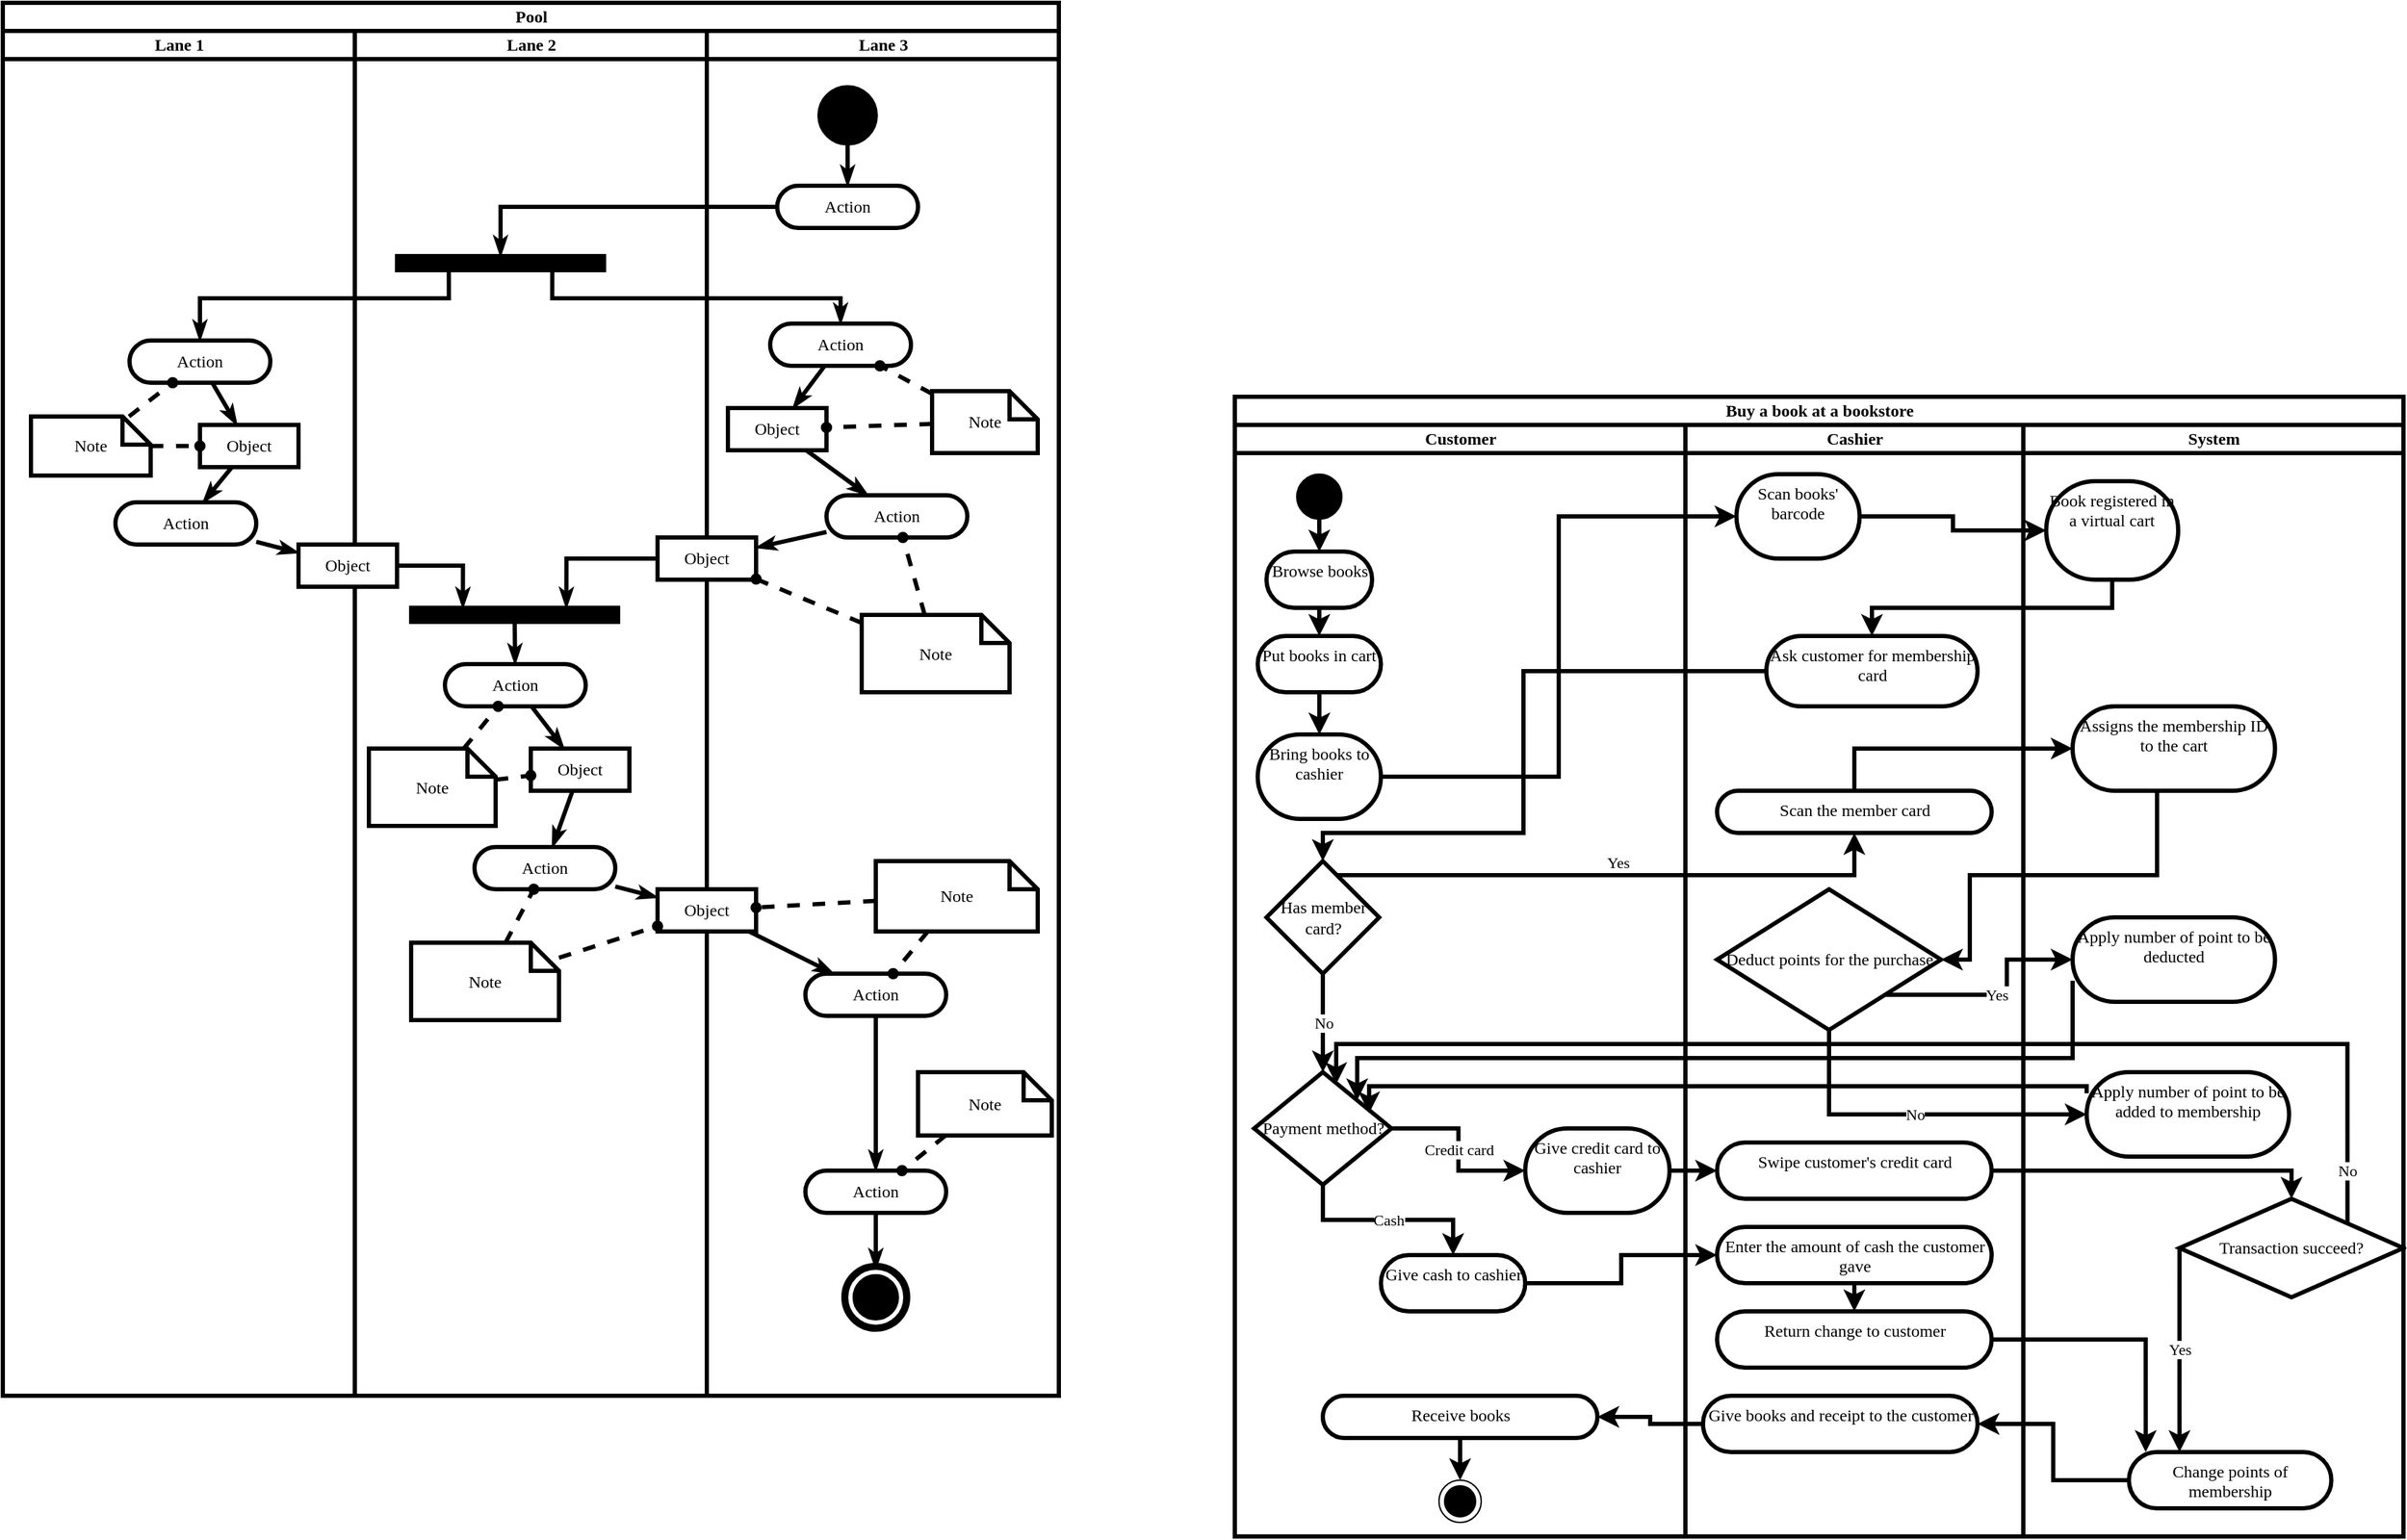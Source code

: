 <mxfile version="21.0.8" type="github">
  <diagram name="Page-1" id="0783ab3e-0a74-02c8-0abd-f7b4e66b4bec">
    <mxGraphModel dx="698" dy="559" grid="1" gridSize="10" guides="1" tooltips="1" connect="1" arrows="1" fold="1" page="1" pageScale="1" pageWidth="850" pageHeight="1100" background="none" math="0" shadow="0">
      <root>
        <mxCell id="0" />
        <mxCell id="1" parent="0" />
        <mxCell id="1c1d494c118603dd-1" value="Pool" style="swimlane;html=1;childLayout=stackLayout;startSize=20;rounded=0;shadow=0;comic=0;labelBackgroundColor=none;strokeWidth=3;fontFamily=Lexend Exa;fontSize=12;align=center;fontSource=https%3A%2F%2Ffonts.googleapis.com%2Fcss%3Ffamily%3DLexend%2BExa;" parent="1" vertex="1">
          <mxGeometry x="40" y="20" width="750" height="990" as="geometry" />
        </mxCell>
        <mxCell id="1c1d494c118603dd-2" value="Lane 1" style="swimlane;html=1;startSize=20;fontFamily=Lexend Exa;fontSource=https%3A%2F%2Ffonts.googleapis.com%2Fcss%3Ffamily%3DLexend%2BExa;strokeWidth=3;" parent="1c1d494c118603dd-1" vertex="1">
          <mxGeometry y="20" width="250" height="970" as="geometry" />
        </mxCell>
        <mxCell id="1c1d494c118603dd-34" style="edgeStyle=none;rounded=0;html=1;labelBackgroundColor=none;startArrow=none;startFill=0;startSize=5;endArrow=classicThin;endFill=1;endSize=5;jettySize=auto;orthogonalLoop=1;strokeWidth=3;fontFamily=Lexend Exa;fontSize=12;fontSource=https%3A%2F%2Ffonts.googleapis.com%2Fcss%3Ffamily%3DLexend%2BExa;" parent="1c1d494c118603dd-2" source="1c1d494c118603dd-6" target="1c1d494c118603dd-10" edge="1">
          <mxGeometry relative="1" as="geometry" />
        </mxCell>
        <mxCell id="1c1d494c118603dd-6" value="Action" style="rounded=1;whiteSpace=wrap;html=1;shadow=0;comic=0;labelBackgroundColor=none;strokeWidth=3;fontFamily=Lexend Exa;fontSize=12;align=center;arcSize=50;fontSource=https%3A%2F%2Ffonts.googleapis.com%2Fcss%3Ffamily%3DLexend%2BExa;" parent="1c1d494c118603dd-2" vertex="1">
          <mxGeometry x="90" y="220" width="100" height="30" as="geometry" />
        </mxCell>
        <mxCell id="1c1d494c118603dd-7" value="Action" style="rounded=1;whiteSpace=wrap;html=1;shadow=0;comic=0;labelBackgroundColor=none;strokeWidth=3;fontFamily=Lexend Exa;fontSize=12;align=center;arcSize=50;fontSource=https%3A%2F%2Ffonts.googleapis.com%2Fcss%3Ffamily%3DLexend%2BExa;" parent="1c1d494c118603dd-2" vertex="1">
          <mxGeometry x="80" y="335" width="100" height="30" as="geometry" />
        </mxCell>
        <mxCell id="1c1d494c118603dd-35" style="edgeStyle=none;rounded=0;html=1;labelBackgroundColor=none;startArrow=none;startFill=0;startSize=5;endArrow=classicThin;endFill=1;endSize=5;jettySize=auto;orthogonalLoop=1;strokeWidth=3;fontFamily=Lexend Exa;fontSize=12;fontSource=https%3A%2F%2Ffonts.googleapis.com%2Fcss%3Ffamily%3DLexend%2BExa;" parent="1c1d494c118603dd-2" source="1c1d494c118603dd-10" target="1c1d494c118603dd-7" edge="1">
          <mxGeometry relative="1" as="geometry" />
        </mxCell>
        <mxCell id="1c1d494c118603dd-10" value="Object" style="rounded=0;whiteSpace=wrap;html=1;shadow=0;comic=0;labelBackgroundColor=none;strokeWidth=3;fontFamily=Lexend Exa;fontSize=12;align=center;arcSize=50;fontSource=https%3A%2F%2Ffonts.googleapis.com%2Fcss%3Ffamily%3DLexend%2BExa;" parent="1c1d494c118603dd-2" vertex="1">
          <mxGeometry x="140" y="280" width="70" height="30" as="geometry" />
        </mxCell>
        <mxCell id="1c1d494c118603dd-46" style="edgeStyle=none;rounded=0;html=1;labelBackgroundColor=none;startArrow=none;startFill=0;startSize=5;endArrow=oval;endFill=0;endSize=5;jettySize=auto;orthogonalLoop=1;strokeWidth=3;fontFamily=Lexend Exa;fontSize=12;dashed=1;fontSource=https%3A%2F%2Ffonts.googleapis.com%2Fcss%3Ffamily%3DLexend%2BExa;" parent="1c1d494c118603dd-2" source="1c1d494c118603dd-21" target="1c1d494c118603dd-6" edge="1">
          <mxGeometry relative="1" as="geometry" />
        </mxCell>
        <mxCell id="1c1d494c118603dd-47" style="edgeStyle=none;rounded=0;html=1;dashed=1;labelBackgroundColor=none;startArrow=none;startFill=0;startSize=5;endArrow=oval;endFill=0;endSize=5;jettySize=auto;orthogonalLoop=1;strokeWidth=3;fontFamily=Lexend Exa;fontSize=12;fontSource=https%3A%2F%2Ffonts.googleapis.com%2Fcss%3Ffamily%3DLexend%2BExa;" parent="1c1d494c118603dd-2" source="1c1d494c118603dd-21" target="1c1d494c118603dd-10" edge="1">
          <mxGeometry relative="1" as="geometry" />
        </mxCell>
        <mxCell id="1c1d494c118603dd-21" value="Note" style="shape=note;whiteSpace=wrap;html=1;rounded=0;shadow=0;comic=0;labelBackgroundColor=none;strokeWidth=3;fontFamily=Lexend Exa;fontSize=12;align=center;size=20;fontSource=https%3A%2F%2Ffonts.googleapis.com%2Fcss%3Ffamily%3DLexend%2BExa;" parent="1c1d494c118603dd-2" vertex="1">
          <mxGeometry x="20" y="274" width="85" height="42" as="geometry" />
        </mxCell>
        <mxCell id="1c1d494c118603dd-3" value="Lane 2" style="swimlane;html=1;startSize=20;fontFamily=Lexend Exa;fontSource=https%3A%2F%2Ffonts.googleapis.com%2Fcss%3Ffamily%3DLexend%2BExa;strokeWidth=3;" parent="1c1d494c118603dd-1" vertex="1">
          <mxGeometry x="250" y="20" width="250" height="970" as="geometry" />
        </mxCell>
        <mxCell id="60571a20871a0731-3" value="" style="whiteSpace=wrap;html=1;rounded=0;shadow=0;comic=0;labelBackgroundColor=none;strokeWidth=3;fillColor=#000000;fontFamily=Lexend Exa;fontSize=12;align=center;rotation=0;fontSource=https%3A%2F%2Ffonts.googleapis.com%2Fcss%3Ffamily%3DLexend%2BExa;" parent="1c1d494c118603dd-3" vertex="1">
          <mxGeometry x="30" y="160" width="147" height="10" as="geometry" />
        </mxCell>
        <mxCell id="1c1d494c118603dd-40" style="edgeStyle=none;rounded=0;html=1;labelBackgroundColor=none;startArrow=none;startFill=0;startSize=5;endArrow=classicThin;endFill=1;endSize=5;jettySize=auto;orthogonalLoop=1;strokeWidth=3;fontFamily=Lexend Exa;fontSize=12;fontSource=https%3A%2F%2Ffonts.googleapis.com%2Fcss%3Ffamily%3DLexend%2BExa;" parent="1c1d494c118603dd-3" source="1c1d494c118603dd-11" target="1c1d494c118603dd-15" edge="1">
          <mxGeometry relative="1" as="geometry" />
        </mxCell>
        <mxCell id="1c1d494c118603dd-11" value="Action" style="rounded=1;whiteSpace=wrap;html=1;shadow=0;comic=0;labelBackgroundColor=none;strokeWidth=3;fontFamily=Lexend Exa;fontSize=12;align=center;arcSize=50;fontSource=https%3A%2F%2Ffonts.googleapis.com%2Fcss%3Ffamily%3DLexend%2BExa;" parent="1c1d494c118603dd-3" vertex="1">
          <mxGeometry x="64" y="450" width="100" height="30" as="geometry" />
        </mxCell>
        <mxCell id="1c1d494c118603dd-39" style="edgeStyle=none;rounded=0;html=1;labelBackgroundColor=none;startArrow=none;startFill=0;startSize=5;endArrow=classicThin;endFill=1;endSize=5;jettySize=auto;orthogonalLoop=1;strokeWidth=3;fontFamily=Lexend Exa;fontSize=12;fontSource=https%3A%2F%2Ffonts.googleapis.com%2Fcss%3Ffamily%3DLexend%2BExa;" parent="1c1d494c118603dd-3" source="1c1d494c118603dd-12" target="1c1d494c118603dd-11" edge="1">
          <mxGeometry relative="1" as="geometry" />
        </mxCell>
        <mxCell id="1c1d494c118603dd-12" value="" style="whiteSpace=wrap;html=1;rounded=0;shadow=0;comic=0;labelBackgroundColor=none;strokeWidth=3;fillColor=#000000;fontFamily=Lexend Exa;fontSize=12;align=center;rotation=0;fontSource=https%3A%2F%2Ffonts.googleapis.com%2Fcss%3Ffamily%3DLexend%2BExa;" parent="1c1d494c118603dd-3" vertex="1">
          <mxGeometry x="40" y="410" width="147" height="10" as="geometry" />
        </mxCell>
        <mxCell id="1c1d494c118603dd-32" style="edgeStyle=orthogonalEdgeStyle;rounded=0;html=1;entryX=0.25;entryY=0;labelBackgroundColor=none;startArrow=none;startFill=0;startSize=5;endArrow=classicThin;endFill=1;endSize=5;jettySize=auto;orthogonalLoop=1;strokeWidth=3;fontFamily=Lexend Exa;fontSize=12;fontSource=https%3A%2F%2Ffonts.googleapis.com%2Fcss%3Ffamily%3DLexend%2BExa;" parent="1c1d494c118603dd-3" source="1c1d494c118603dd-14" target="1c1d494c118603dd-12" edge="1">
          <mxGeometry relative="1" as="geometry" />
        </mxCell>
        <mxCell id="1c1d494c118603dd-14" value="Object" style="rounded=0;whiteSpace=wrap;html=1;shadow=0;comic=0;labelBackgroundColor=none;strokeWidth=3;fontFamily=Lexend Exa;fontSize=12;align=center;arcSize=50;fontSource=https%3A%2F%2Ffonts.googleapis.com%2Fcss%3Ffamily%3DLexend%2BExa;" parent="1c1d494c118603dd-3" vertex="1">
          <mxGeometry x="-40" y="365" width="70" height="30" as="geometry" />
        </mxCell>
        <mxCell id="1c1d494c118603dd-41" style="edgeStyle=none;rounded=0;html=1;labelBackgroundColor=none;startArrow=none;startFill=0;startSize=5;endArrow=classicThin;endFill=1;endSize=5;jettySize=auto;orthogonalLoop=1;strokeWidth=3;fontFamily=Lexend Exa;fontSize=12;fontSource=https%3A%2F%2Ffonts.googleapis.com%2Fcss%3Ffamily%3DLexend%2BExa;" parent="1c1d494c118603dd-3" source="1c1d494c118603dd-15" target="1c1d494c118603dd-16" edge="1">
          <mxGeometry relative="1" as="geometry" />
        </mxCell>
        <mxCell id="1c1d494c118603dd-15" value="Object" style="rounded=0;whiteSpace=wrap;html=1;shadow=0;comic=0;labelBackgroundColor=none;strokeWidth=3;fontFamily=Lexend Exa;fontSize=12;align=center;arcSize=50;fontSource=https%3A%2F%2Ffonts.googleapis.com%2Fcss%3Ffamily%3DLexend%2BExa;" parent="1c1d494c118603dd-3" vertex="1">
          <mxGeometry x="125" y="510" width="70" height="30" as="geometry" />
        </mxCell>
        <mxCell id="1c1d494c118603dd-16" value="Action" style="rounded=1;whiteSpace=wrap;html=1;shadow=0;comic=0;labelBackgroundColor=none;strokeWidth=3;fontFamily=Lexend Exa;fontSize=12;align=center;arcSize=50;fontSource=https%3A%2F%2Ffonts.googleapis.com%2Fcss%3Ffamily%3DLexend%2BExa;" parent="1c1d494c118603dd-3" vertex="1">
          <mxGeometry x="85" y="580" width="100" height="30" as="geometry" />
        </mxCell>
        <mxCell id="1c1d494c118603dd-52" style="edgeStyle=none;rounded=0;html=1;dashed=1;labelBackgroundColor=none;startArrow=none;startFill=0;startSize=5;endArrow=oval;endFill=0;endSize=5;jettySize=auto;orthogonalLoop=1;strokeWidth=3;fontFamily=Lexend Exa;fontSize=12;fontSource=https%3A%2F%2Ffonts.googleapis.com%2Fcss%3Ffamily%3DLexend%2BExa;" parent="1c1d494c118603dd-3" source="1c1d494c118603dd-23" target="1c1d494c118603dd-11" edge="1">
          <mxGeometry relative="1" as="geometry" />
        </mxCell>
        <mxCell id="1c1d494c118603dd-53" style="edgeStyle=none;rounded=0;html=1;dashed=1;labelBackgroundColor=none;startArrow=none;startFill=0;startSize=5;endArrow=oval;endFill=0;endSize=5;jettySize=auto;orthogonalLoop=1;strokeWidth=3;fontFamily=Lexend Exa;fontSize=12;fontSource=https%3A%2F%2Ffonts.googleapis.com%2Fcss%3Ffamily%3DLexend%2BExa;" parent="1c1d494c118603dd-3" source="1c1d494c118603dd-23" target="1c1d494c118603dd-15" edge="1">
          <mxGeometry relative="1" as="geometry" />
        </mxCell>
        <mxCell id="1c1d494c118603dd-23" value="Note" style="shape=note;whiteSpace=wrap;html=1;rounded=0;shadow=0;comic=0;labelBackgroundColor=none;strokeWidth=3;fontFamily=Lexend Exa;fontSize=12;align=center;size=20;fontSource=https%3A%2F%2Ffonts.googleapis.com%2Fcss%3Ffamily%3DLexend%2BExa;" parent="1c1d494c118603dd-3" vertex="1">
          <mxGeometry x="10" y="510" width="90" height="55" as="geometry" />
        </mxCell>
        <mxCell id="1c1d494c118603dd-54" style="edgeStyle=none;rounded=0;html=1;dashed=1;labelBackgroundColor=none;startArrow=none;startFill=0;startSize=5;endArrow=oval;endFill=0;endSize=5;jettySize=auto;orthogonalLoop=1;strokeWidth=3;fontFamily=Lexend Exa;fontSize=12;fontSource=https%3A%2F%2Ffonts.googleapis.com%2Fcss%3Ffamily%3DLexend%2BExa;" parent="1c1d494c118603dd-3" source="1c1d494c118603dd-24" target="1c1d494c118603dd-16" edge="1">
          <mxGeometry relative="1" as="geometry" />
        </mxCell>
        <mxCell id="1c1d494c118603dd-24" value="Note" style="shape=note;whiteSpace=wrap;html=1;rounded=0;shadow=0;comic=0;labelBackgroundColor=none;strokeWidth=3;fontFamily=Lexend Exa;fontSize=12;align=center;size=20;fontSource=https%3A%2F%2Ffonts.googleapis.com%2Fcss%3Ffamily%3DLexend%2BExa;" parent="1c1d494c118603dd-3" vertex="1">
          <mxGeometry x="40" y="648" width="105" height="55" as="geometry" />
        </mxCell>
        <mxCell id="1c1d494c118603dd-4" value="Lane 3" style="swimlane;html=1;startSize=20;fontFamily=Lexend Exa;fontSource=https%3A%2F%2Ffonts.googleapis.com%2Fcss%3Ffamily%3DLexend%2BExa;strokeWidth=3;" parent="1c1d494c118603dd-1" vertex="1">
          <mxGeometry x="500" y="20" width="250" height="970" as="geometry" />
        </mxCell>
        <mxCell id="1c1d494c118603dd-27" style="edgeStyle=orthogonalEdgeStyle;rounded=0;html=1;labelBackgroundColor=none;startArrow=none;startFill=0;startSize=5;endArrow=classicThin;endFill=1;endSize=5;jettySize=auto;orthogonalLoop=1;strokeWidth=3;fontFamily=Lexend Exa;fontSize=12;fontSource=https%3A%2F%2Ffonts.googleapis.com%2Fcss%3Ffamily%3DLexend%2BExa;" parent="1c1d494c118603dd-4" source="60571a20871a0731-4" target="60571a20871a0731-8" edge="1">
          <mxGeometry relative="1" as="geometry" />
        </mxCell>
        <mxCell id="60571a20871a0731-4" value="" style="ellipse;whiteSpace=wrap;html=1;rounded=0;shadow=0;comic=0;labelBackgroundColor=none;strokeWidth=3;fillColor=#000000;fontFamily=Lexend Exa;fontSize=12;align=center;fontSource=https%3A%2F%2Ffonts.googleapis.com%2Fcss%3Ffamily%3DLexend%2BExa;" parent="1c1d494c118603dd-4" vertex="1">
          <mxGeometry x="80" y="40" width="40" height="40" as="geometry" />
        </mxCell>
        <mxCell id="60571a20871a0731-8" value="Action" style="rounded=1;whiteSpace=wrap;html=1;shadow=0;comic=0;labelBackgroundColor=none;strokeWidth=3;fontFamily=Lexend Exa;fontSize=12;align=center;arcSize=50;fontSource=https%3A%2F%2Ffonts.googleapis.com%2Fcss%3Ffamily%3DLexend%2BExa;" parent="1c1d494c118603dd-4" vertex="1">
          <mxGeometry x="50" y="110" width="100" height="30" as="geometry" />
        </mxCell>
        <mxCell id="1c1d494c118603dd-33" style="rounded=0;html=1;labelBackgroundColor=none;startArrow=none;startFill=0;startSize=5;endArrow=classicThin;endFill=1;endSize=5;jettySize=auto;orthogonalLoop=1;strokeWidth=3;fontFamily=Lexend Exa;fontSize=12;fontSource=https%3A%2F%2Ffonts.googleapis.com%2Fcss%3Ffamily%3DLexend%2BExa;" parent="1c1d494c118603dd-4" source="1c1d494c118603dd-5" target="1c1d494c118603dd-9" edge="1">
          <mxGeometry relative="1" as="geometry" />
        </mxCell>
        <mxCell id="1c1d494c118603dd-5" value="Action" style="rounded=1;whiteSpace=wrap;html=1;shadow=0;comic=0;labelBackgroundColor=none;strokeWidth=3;fontFamily=Lexend Exa;fontSize=12;align=center;arcSize=50;fontSource=https%3A%2F%2Ffonts.googleapis.com%2Fcss%3Ffamily%3DLexend%2BExa;" parent="1c1d494c118603dd-4" vertex="1">
          <mxGeometry x="45" y="208" width="100" height="30" as="geometry" />
        </mxCell>
        <mxCell id="1c1d494c118603dd-38" style="edgeStyle=none;rounded=0;html=1;labelBackgroundColor=none;startArrow=none;startFill=0;startSize=5;endArrow=classicThin;endFill=1;endSize=5;jettySize=auto;orthogonalLoop=1;strokeWidth=3;fontFamily=Lexend Exa;fontSize=12;fontSource=https%3A%2F%2Ffonts.googleapis.com%2Fcss%3Ffamily%3DLexend%2BExa;" parent="1c1d494c118603dd-4" source="1c1d494c118603dd-8" target="1c1d494c118603dd-13" edge="1">
          <mxGeometry relative="1" as="geometry" />
        </mxCell>
        <mxCell id="1c1d494c118603dd-8" value="Action" style="rounded=1;whiteSpace=wrap;html=1;shadow=0;comic=0;labelBackgroundColor=none;strokeWidth=3;fontFamily=Lexend Exa;fontSize=12;align=center;arcSize=50;fontSource=https%3A%2F%2Ffonts.googleapis.com%2Fcss%3Ffamily%3DLexend%2BExa;" parent="1c1d494c118603dd-4" vertex="1">
          <mxGeometry x="85" y="330" width="100" height="30" as="geometry" />
        </mxCell>
        <mxCell id="1c1d494c118603dd-37" style="edgeStyle=none;rounded=0;html=1;labelBackgroundColor=none;startArrow=none;startFill=0;startSize=5;endArrow=classicThin;endFill=1;endSize=5;jettySize=auto;orthogonalLoop=1;strokeWidth=3;fontFamily=Lexend Exa;fontSize=12;fontSource=https%3A%2F%2Ffonts.googleapis.com%2Fcss%3Ffamily%3DLexend%2BExa;" parent="1c1d494c118603dd-4" source="1c1d494c118603dd-9" target="1c1d494c118603dd-8" edge="1">
          <mxGeometry relative="1" as="geometry" />
        </mxCell>
        <mxCell id="1c1d494c118603dd-9" value="Object" style="rounded=0;whiteSpace=wrap;html=1;shadow=0;comic=0;labelBackgroundColor=none;strokeWidth=3;fontFamily=Lexend Exa;fontSize=12;align=center;arcSize=50;fontSource=https%3A%2F%2Ffonts.googleapis.com%2Fcss%3Ffamily%3DLexend%2BExa;" parent="1c1d494c118603dd-4" vertex="1">
          <mxGeometry x="15" y="268" width="70" height="30" as="geometry" />
        </mxCell>
        <mxCell id="1c1d494c118603dd-13" value="Object" style="rounded=0;whiteSpace=wrap;html=1;shadow=0;comic=0;labelBackgroundColor=none;strokeWidth=3;fontFamily=Lexend Exa;fontSize=12;align=center;arcSize=50;fontSource=https%3A%2F%2Ffonts.googleapis.com%2Fcss%3Ffamily%3DLexend%2BExa;" parent="1c1d494c118603dd-4" vertex="1">
          <mxGeometry x="-35" y="360" width="70" height="30" as="geometry" />
        </mxCell>
        <mxCell id="1c1d494c118603dd-43" style="edgeStyle=none;rounded=0;html=1;labelBackgroundColor=none;startArrow=none;startFill=0;startSize=5;endArrow=classicThin;endFill=1;endSize=5;jettySize=auto;orthogonalLoop=1;strokeWidth=3;fontFamily=Lexend Exa;fontSize=12;fontSource=https%3A%2F%2Ffonts.googleapis.com%2Fcss%3Ffamily%3DLexend%2BExa;" parent="1c1d494c118603dd-4" source="1c1d494c118603dd-17" target="1c1d494c118603dd-18" edge="1">
          <mxGeometry relative="1" as="geometry" />
        </mxCell>
        <mxCell id="1c1d494c118603dd-17" value="Object" style="rounded=0;whiteSpace=wrap;html=1;shadow=0;comic=0;labelBackgroundColor=none;strokeWidth=3;fontFamily=Lexend Exa;fontSize=12;align=center;arcSize=50;fontSource=https%3A%2F%2Ffonts.googleapis.com%2Fcss%3Ffamily%3DLexend%2BExa;" parent="1c1d494c118603dd-4" vertex="1">
          <mxGeometry x="-35" y="610" width="70" height="30" as="geometry" />
        </mxCell>
        <mxCell id="1c1d494c118603dd-44" style="edgeStyle=none;rounded=0;html=1;labelBackgroundColor=none;startArrow=none;startFill=0;startSize=5;endArrow=classicThin;endFill=1;endSize=5;jettySize=auto;orthogonalLoop=1;strokeWidth=3;fontFamily=Lexend Exa;fontSize=12;fontSource=https%3A%2F%2Ffonts.googleapis.com%2Fcss%3Ffamily%3DLexend%2BExa;" parent="1c1d494c118603dd-4" source="1c1d494c118603dd-18" target="1c1d494c118603dd-19" edge="1">
          <mxGeometry relative="1" as="geometry" />
        </mxCell>
        <mxCell id="1c1d494c118603dd-18" value="Action" style="rounded=1;whiteSpace=wrap;html=1;shadow=0;comic=0;labelBackgroundColor=none;strokeWidth=3;fontFamily=Lexend Exa;fontSize=12;align=center;arcSize=50;fontSource=https%3A%2F%2Ffonts.googleapis.com%2Fcss%3Ffamily%3DLexend%2BExa;" parent="1c1d494c118603dd-4" vertex="1">
          <mxGeometry x="70" y="670" width="100" height="30" as="geometry" />
        </mxCell>
        <mxCell id="1c1d494c118603dd-45" style="edgeStyle=none;rounded=0;html=1;labelBackgroundColor=none;startArrow=none;startFill=0;startSize=5;endArrow=classicThin;endFill=1;endSize=5;jettySize=auto;orthogonalLoop=1;strokeWidth=3;fontFamily=Lexend Exa;fontSize=12;fontSource=https%3A%2F%2Ffonts.googleapis.com%2Fcss%3Ffamily%3DLexend%2BExa;" parent="1c1d494c118603dd-4" source="1c1d494c118603dd-19" target="60571a20871a0731-5" edge="1">
          <mxGeometry relative="1" as="geometry" />
        </mxCell>
        <mxCell id="1c1d494c118603dd-19" value="Action" style="rounded=1;whiteSpace=wrap;html=1;shadow=0;comic=0;labelBackgroundColor=none;strokeWidth=3;fontFamily=Lexend Exa;fontSize=12;align=center;arcSize=50;fontSource=https%3A%2F%2Ffonts.googleapis.com%2Fcss%3Ffamily%3DLexend%2BExa;" parent="1c1d494c118603dd-4" vertex="1">
          <mxGeometry x="70" y="810" width="100" height="30" as="geometry" />
        </mxCell>
        <mxCell id="60571a20871a0731-5" value="" style="shape=mxgraph.bpmn.shape;html=1;verticalLabelPosition=bottom;labelBackgroundColor=#ffffff;verticalAlign=top;perimeter=ellipsePerimeter;outline=end;symbol=terminate;rounded=0;shadow=0;comic=0;strokeWidth=3;fontFamily=Lexend Exa;fontSize=12;align=center;fontSource=https%3A%2F%2Ffonts.googleapis.com%2Fcss%3Ffamily%3DLexend%2BExa;" parent="1c1d494c118603dd-4" vertex="1">
          <mxGeometry x="100" y="880" width="40" height="40" as="geometry" />
        </mxCell>
        <mxCell id="1c1d494c118603dd-48" style="edgeStyle=none;rounded=0;html=1;dashed=1;labelBackgroundColor=none;startArrow=none;startFill=0;startSize=5;endArrow=oval;endFill=0;endSize=5;jettySize=auto;orthogonalLoop=1;strokeWidth=3;fontFamily=Lexend Exa;fontSize=12;fontSource=https%3A%2F%2Ffonts.googleapis.com%2Fcss%3Ffamily%3DLexend%2BExa;" parent="1c1d494c118603dd-4" source="1c1d494c118603dd-20" target="1c1d494c118603dd-5" edge="1">
          <mxGeometry relative="1" as="geometry" />
        </mxCell>
        <mxCell id="1c1d494c118603dd-49" style="edgeStyle=none;rounded=0;html=1;dashed=1;labelBackgroundColor=none;startArrow=none;startFill=0;startSize=5;endArrow=oval;endFill=0;endSize=5;jettySize=auto;orthogonalLoop=1;strokeWidth=3;fontFamily=Lexend Exa;fontSize=12;fontSource=https%3A%2F%2Ffonts.googleapis.com%2Fcss%3Ffamily%3DLexend%2BExa;" parent="1c1d494c118603dd-4" source="1c1d494c118603dd-20" target="1c1d494c118603dd-9" edge="1">
          <mxGeometry relative="1" as="geometry" />
        </mxCell>
        <mxCell id="1c1d494c118603dd-20" value="Note" style="shape=note;whiteSpace=wrap;html=1;rounded=0;shadow=0;comic=0;labelBackgroundColor=none;strokeWidth=3;fontFamily=Lexend Exa;fontSize=12;align=center;size=20;fontSource=https%3A%2F%2Ffonts.googleapis.com%2Fcss%3Ffamily%3DLexend%2BExa;" parent="1c1d494c118603dd-4" vertex="1">
          <mxGeometry x="160" y="256" width="75" height="44" as="geometry" />
        </mxCell>
        <mxCell id="1c1d494c118603dd-50" style="edgeStyle=none;rounded=0;html=1;dashed=1;labelBackgroundColor=none;startArrow=none;startFill=0;startSize=5;endArrow=oval;endFill=0;endSize=5;jettySize=auto;orthogonalLoop=1;strokeWidth=3;fontFamily=Lexend Exa;fontSize=12;fontSource=https%3A%2F%2Ffonts.googleapis.com%2Fcss%3Ffamily%3DLexend%2BExa;" parent="1c1d494c118603dd-4" source="1c1d494c118603dd-22" target="1c1d494c118603dd-8" edge="1">
          <mxGeometry relative="1" as="geometry" />
        </mxCell>
        <mxCell id="1c1d494c118603dd-51" style="edgeStyle=none;rounded=0;html=1;dashed=1;labelBackgroundColor=none;startArrow=none;startFill=0;startSize=5;endArrow=oval;endFill=0;endSize=5;jettySize=auto;orthogonalLoop=1;strokeWidth=3;fontFamily=Lexend Exa;fontSize=12;fontSource=https%3A%2F%2Ffonts.googleapis.com%2Fcss%3Ffamily%3DLexend%2BExa;" parent="1c1d494c118603dd-4" source="1c1d494c118603dd-22" target="1c1d494c118603dd-13" edge="1">
          <mxGeometry relative="1" as="geometry" />
        </mxCell>
        <mxCell id="1c1d494c118603dd-22" value="Note" style="shape=note;whiteSpace=wrap;html=1;rounded=0;shadow=0;comic=0;labelBackgroundColor=none;strokeWidth=3;fontFamily=Lexend Exa;fontSize=12;align=center;size=20;fontSource=https%3A%2F%2Ffonts.googleapis.com%2Fcss%3Ffamily%3DLexend%2BExa;" parent="1c1d494c118603dd-4" vertex="1">
          <mxGeometry x="110" y="415" width="105" height="55" as="geometry" />
        </mxCell>
        <mxCell id="1c1d494c118603dd-56" style="edgeStyle=none;rounded=0;html=1;dashed=1;labelBackgroundColor=none;startArrow=none;startFill=0;startSize=5;endArrow=oval;endFill=0;endSize=5;jettySize=auto;orthogonalLoop=1;strokeWidth=3;fontFamily=Lexend Exa;fontSize=12;fontSource=https%3A%2F%2Ffonts.googleapis.com%2Fcss%3Ffamily%3DLexend%2BExa;" parent="1c1d494c118603dd-4" source="1c1d494c118603dd-25" target="1c1d494c118603dd-18" edge="1">
          <mxGeometry relative="1" as="geometry" />
        </mxCell>
        <mxCell id="1c1d494c118603dd-57" style="edgeStyle=none;rounded=0;html=1;dashed=1;labelBackgroundColor=none;startArrow=none;startFill=0;startSize=5;endArrow=oval;endFill=0;endSize=5;jettySize=auto;orthogonalLoop=1;strokeWidth=3;fontFamily=Lexend Exa;fontSize=12;fontSource=https%3A%2F%2Ffonts.googleapis.com%2Fcss%3Ffamily%3DLexend%2BExa;" parent="1c1d494c118603dd-4" source="1c1d494c118603dd-25" target="1c1d494c118603dd-17" edge="1">
          <mxGeometry relative="1" as="geometry" />
        </mxCell>
        <mxCell id="1c1d494c118603dd-25" value="Note" style="shape=note;whiteSpace=wrap;html=1;rounded=0;shadow=0;comic=0;labelBackgroundColor=none;strokeWidth=3;fontFamily=Lexend Exa;fontSize=12;align=center;size=20;fontSource=https%3A%2F%2Ffonts.googleapis.com%2Fcss%3Ffamily%3DLexend%2BExa;" parent="1c1d494c118603dd-4" vertex="1">
          <mxGeometry x="120" y="590" width="115" height="50" as="geometry" />
        </mxCell>
        <mxCell id="1c1d494c118603dd-58" style="edgeStyle=none;rounded=0;html=1;dashed=1;labelBackgroundColor=none;startArrow=none;startFill=0;startSize=5;endArrow=oval;endFill=0;endSize=5;jettySize=auto;orthogonalLoop=1;strokeWidth=3;fontFamily=Lexend Exa;fontSize=12;fontSource=https%3A%2F%2Ffonts.googleapis.com%2Fcss%3Ffamily%3DLexend%2BExa;" parent="1c1d494c118603dd-4" source="1c1d494c118603dd-26" target="1c1d494c118603dd-19" edge="1">
          <mxGeometry relative="1" as="geometry" />
        </mxCell>
        <mxCell id="1c1d494c118603dd-26" value="Note" style="shape=note;whiteSpace=wrap;html=1;rounded=0;shadow=0;comic=0;labelBackgroundColor=none;strokeWidth=3;fontFamily=Lexend Exa;fontSize=12;align=center;size=20;fontSource=https%3A%2F%2Ffonts.googleapis.com%2Fcss%3Ffamily%3DLexend%2BExa;" parent="1c1d494c118603dd-4" vertex="1">
          <mxGeometry x="150" y="740" width="95" height="45" as="geometry" />
        </mxCell>
        <mxCell id="1c1d494c118603dd-28" style="edgeStyle=orthogonalEdgeStyle;rounded=0;html=1;entryX=0.5;entryY=0;labelBackgroundColor=none;startArrow=none;startFill=0;startSize=5;endArrow=classicThin;endFill=1;endSize=5;jettySize=auto;orthogonalLoop=1;strokeWidth=3;fontFamily=Lexend Exa;fontSize=12;fontSource=https%3A%2F%2Ffonts.googleapis.com%2Fcss%3Ffamily%3DLexend%2BExa;" parent="1c1d494c118603dd-1" source="60571a20871a0731-8" target="60571a20871a0731-3" edge="1">
          <mxGeometry relative="1" as="geometry">
            <Array as="points">
              <mxPoint x="354" y="145" />
            </Array>
          </mxGeometry>
        </mxCell>
        <mxCell id="1c1d494c118603dd-29" style="edgeStyle=orthogonalEdgeStyle;rounded=0;html=1;exitX=0.75;exitY=1;labelBackgroundColor=none;startArrow=none;startFill=0;startSize=5;endArrow=classicThin;endFill=1;endSize=5;jettySize=auto;orthogonalLoop=1;strokeWidth=3;fontFamily=Lexend Exa;fontSize=12;fontSource=https%3A%2F%2Ffonts.googleapis.com%2Fcss%3Ffamily%3DLexend%2BExa;" parent="1c1d494c118603dd-1" source="60571a20871a0731-3" target="1c1d494c118603dd-5" edge="1">
          <mxGeometry relative="1" as="geometry">
            <Array as="points">
              <mxPoint x="390" y="210" />
              <mxPoint x="595" y="210" />
            </Array>
          </mxGeometry>
        </mxCell>
        <mxCell id="1c1d494c118603dd-30" style="edgeStyle=orthogonalEdgeStyle;rounded=0;html=1;exitX=0.25;exitY=1;entryX=0.5;entryY=0;labelBackgroundColor=none;startArrow=none;startFill=0;startSize=5;endArrow=classicThin;endFill=1;endSize=5;jettySize=auto;orthogonalLoop=1;strokeWidth=3;fontFamily=Lexend Exa;fontSize=12;fontSource=https%3A%2F%2Ffonts.googleapis.com%2Fcss%3Ffamily%3DLexend%2BExa;" parent="1c1d494c118603dd-1" source="60571a20871a0731-3" target="1c1d494c118603dd-6" edge="1">
          <mxGeometry relative="1" as="geometry">
            <Array as="points">
              <mxPoint x="317" y="210" />
              <mxPoint x="140" y="210" />
            </Array>
          </mxGeometry>
        </mxCell>
        <mxCell id="1c1d494c118603dd-31" style="edgeStyle=orthogonalEdgeStyle;rounded=0;html=1;entryX=0.75;entryY=0;labelBackgroundColor=none;startArrow=none;startFill=0;startSize=5;endArrow=classicThin;endFill=1;endSize=5;jettySize=auto;orthogonalLoop=1;strokeWidth=3;fontFamily=Lexend Exa;fontSize=12;fontSource=https%3A%2F%2Ffonts.googleapis.com%2Fcss%3Ffamily%3DLexend%2BExa;" parent="1c1d494c118603dd-1" source="1c1d494c118603dd-13" target="1c1d494c118603dd-12" edge="1">
          <mxGeometry relative="1" as="geometry" />
        </mxCell>
        <mxCell id="1c1d494c118603dd-36" style="edgeStyle=none;rounded=0;html=1;labelBackgroundColor=none;startArrow=none;startFill=0;startSize=5;endArrow=classicThin;endFill=1;endSize=5;jettySize=auto;orthogonalLoop=1;strokeWidth=3;fontFamily=Lexend Exa;fontSize=12;fontSource=https%3A%2F%2Ffonts.googleapis.com%2Fcss%3Ffamily%3DLexend%2BExa;" parent="1c1d494c118603dd-1" source="1c1d494c118603dd-7" target="1c1d494c118603dd-14" edge="1">
          <mxGeometry relative="1" as="geometry" />
        </mxCell>
        <mxCell id="1c1d494c118603dd-42" style="edgeStyle=none;rounded=0;html=1;labelBackgroundColor=none;startArrow=none;startFill=0;startSize=5;endArrow=classicThin;endFill=1;endSize=5;jettySize=auto;orthogonalLoop=1;strokeWidth=3;fontFamily=Lexend Exa;fontSize=12;fontSource=https%3A%2F%2Ffonts.googleapis.com%2Fcss%3Ffamily%3DLexend%2BExa;" parent="1c1d494c118603dd-1" source="1c1d494c118603dd-16" target="1c1d494c118603dd-17" edge="1">
          <mxGeometry relative="1" as="geometry" />
        </mxCell>
        <mxCell id="1c1d494c118603dd-55" style="edgeStyle=none;rounded=0;html=1;dashed=1;labelBackgroundColor=none;startArrow=none;startFill=0;startSize=5;endArrow=oval;endFill=0;endSize=5;jettySize=auto;orthogonalLoop=1;strokeWidth=3;fontFamily=Lexend Exa;fontSize=12;fontSource=https%3A%2F%2Ffonts.googleapis.com%2Fcss%3Ffamily%3DLexend%2BExa;" parent="1c1d494c118603dd-1" source="1c1d494c118603dd-24" target="1c1d494c118603dd-17" edge="1">
          <mxGeometry relative="1" as="geometry" />
        </mxCell>
        <mxCell id="_GJ2NRxJg_3hJ979hq8P-35" value="Buy a book at a bookstore" style="swimlane;childLayout=stackLayout;resizeParent=1;resizeParentMax=0;startSize=20;html=1;fontFamily=Lexend Exa;fontSource=https%3A%2F%2Ffonts.googleapis.com%2Fcss%3Ffamily%3DLexend%2BExa;strokeWidth=3;" parent="1" vertex="1">
          <mxGeometry x="915.0" y="300" width="830" height="810" as="geometry" />
        </mxCell>
        <mxCell id="_GJ2NRxJg_3hJ979hq8P-36" value="Customer" style="swimlane;startSize=20;html=1;fontFamily=Lexend Exa;fontSource=https%3A%2F%2Ffonts.googleapis.com%2Fcss%3Ffamily%3DLexend%2BExa;strokeWidth=3;" parent="_GJ2NRxJg_3hJ979hq8P-35" vertex="1">
          <mxGeometry y="20" width="320" height="790" as="geometry" />
        </mxCell>
        <mxCell id="_GJ2NRxJg_3hJ979hq8P-41" value="" style="edgeStyle=orthogonalEdgeStyle;rounded=0;orthogonalLoop=1;jettySize=auto;html=1;strokeWidth=3;" parent="_GJ2NRxJg_3hJ979hq8P-36" source="_GJ2NRxJg_3hJ979hq8P-39" target="_GJ2NRxJg_3hJ979hq8P-40" edge="1">
          <mxGeometry relative="1" as="geometry" />
        </mxCell>
        <mxCell id="_GJ2NRxJg_3hJ979hq8P-39" value="" style="ellipse;fillColor=strokeColor;html=1;fontFamily=Lexend Exa;fontSource=https%3A%2F%2Ffonts.googleapis.com%2Fcss%3Ffamily%3DLexend%2BExa;strokeWidth=3;" parent="_GJ2NRxJg_3hJ979hq8P-36" vertex="1">
          <mxGeometry x="45.0" y="36" width="30" height="30" as="geometry" />
        </mxCell>
        <mxCell id="_GJ2NRxJg_3hJ979hq8P-44" value="" style="edgeStyle=orthogonalEdgeStyle;rounded=0;orthogonalLoop=1;jettySize=auto;html=1;strokeWidth=3;" parent="_GJ2NRxJg_3hJ979hq8P-36" source="_GJ2NRxJg_3hJ979hq8P-40" target="_GJ2NRxJg_3hJ979hq8P-43" edge="1">
          <mxGeometry relative="1" as="geometry" />
        </mxCell>
        <mxCell id="_GJ2NRxJg_3hJ979hq8P-40" value="Browse books" style="html=1;align=center;verticalAlign=top;rounded=1;absoluteArcSize=1;arcSize=134;dashed=0;whiteSpace=wrap;fontFamily=Lexend Exa;fontSource=https%3A%2F%2Ffonts.googleapis.com%2Fcss%3Ffamily%3DLexend%2BExa;strokeWidth=3;" parent="_GJ2NRxJg_3hJ979hq8P-36" vertex="1">
          <mxGeometry x="22.5" y="90" width="75" height="40" as="geometry" />
        </mxCell>
        <mxCell id="_GJ2NRxJg_3hJ979hq8P-46" value="" style="edgeStyle=orthogonalEdgeStyle;rounded=0;orthogonalLoop=1;jettySize=auto;html=1;strokeWidth=3;" parent="_GJ2NRxJg_3hJ979hq8P-36" source="_GJ2NRxJg_3hJ979hq8P-43" target="_GJ2NRxJg_3hJ979hq8P-45" edge="1">
          <mxGeometry relative="1" as="geometry" />
        </mxCell>
        <mxCell id="_GJ2NRxJg_3hJ979hq8P-43" value="Put books in cart" style="html=1;align=center;verticalAlign=top;rounded=1;absoluteArcSize=1;arcSize=134;dashed=0;whiteSpace=wrap;fontFamily=Lexend Exa;fontSource=https%3A%2F%2Ffonts.googleapis.com%2Fcss%3Ffamily%3DLexend%2BExa;strokeWidth=3;" parent="_GJ2NRxJg_3hJ979hq8P-36" vertex="1">
          <mxGeometry x="16.25" y="150" width="87.5" height="40" as="geometry" />
        </mxCell>
        <mxCell id="_GJ2NRxJg_3hJ979hq8P-45" value="Bring books to cashier" style="html=1;align=center;verticalAlign=top;rounded=1;absoluteArcSize=1;arcSize=134;dashed=0;whiteSpace=wrap;fontFamily=Lexend Exa;fontSource=https%3A%2F%2Ffonts.googleapis.com%2Fcss%3Ffamily%3DLexend%2BExa;strokeWidth=3;" parent="_GJ2NRxJg_3hJ979hq8P-36" vertex="1">
          <mxGeometry x="16.25" y="220" width="87.5" height="60" as="geometry" />
        </mxCell>
        <mxCell id="_GJ2NRxJg_3hJ979hq8P-63" value="No" style="edgeStyle=orthogonalEdgeStyle;rounded=0;orthogonalLoop=1;jettySize=auto;html=1;strokeWidth=3;fontFamily=Lexend Exa;fontSource=https%3A%2F%2Ffonts.googleapis.com%2Fcss%3Ffamily%3DLexend%2BExa;" parent="_GJ2NRxJg_3hJ979hq8P-36" source="_GJ2NRxJg_3hJ979hq8P-52" target="_GJ2NRxJg_3hJ979hq8P-61" edge="1">
          <mxGeometry relative="1" as="geometry" />
        </mxCell>
        <mxCell id="_GJ2NRxJg_3hJ979hq8P-52" value="Has member card?" style="rhombus;whiteSpace=wrap;html=1;strokeWidth=3;fontFamily=Lexend Exa;fontSource=https%3A%2F%2Ffonts.googleapis.com%2Fcss%3Ffamily%3DLexend%2BExa;" parent="_GJ2NRxJg_3hJ979hq8P-36" vertex="1">
          <mxGeometry x="22.5" y="310" width="80" height="80" as="geometry" />
        </mxCell>
        <mxCell id="_GJ2NRxJg_3hJ979hq8P-65" value="&lt;font data-font-src=&quot;https://fonts.googleapis.com/css?family=Lexend+Exa&quot; face=&quot;Lexend Exa&quot;&gt;Credit card&lt;/font&gt;" style="edgeStyle=orthogonalEdgeStyle;rounded=0;orthogonalLoop=1;jettySize=auto;html=1;strokeWidth=3;" parent="_GJ2NRxJg_3hJ979hq8P-36" source="_GJ2NRxJg_3hJ979hq8P-61" target="_GJ2NRxJg_3hJ979hq8P-64" edge="1">
          <mxGeometry relative="1" as="geometry" />
        </mxCell>
        <mxCell id="_GJ2NRxJg_3hJ979hq8P-67" value="Cash" style="edgeStyle=orthogonalEdgeStyle;rounded=0;orthogonalLoop=1;jettySize=auto;html=1;fontFamily=Lexend Exa;fontSource=https%3A%2F%2Ffonts.googleapis.com%2Fcss%3Ffamily%3DLexend%2BExa;strokeWidth=3;" parent="_GJ2NRxJg_3hJ979hq8P-36" source="_GJ2NRxJg_3hJ979hq8P-61" target="_GJ2NRxJg_3hJ979hq8P-66" edge="1">
          <mxGeometry relative="1" as="geometry" />
        </mxCell>
        <mxCell id="_GJ2NRxJg_3hJ979hq8P-61" value="Payment method?" style="rhombus;whiteSpace=wrap;html=1;strokeWidth=3;fontFamily=Lexend Exa;fontSource=https%3A%2F%2Ffonts.googleapis.com%2Fcss%3Ffamily%3DLexend%2BExa;" parent="_GJ2NRxJg_3hJ979hq8P-36" vertex="1">
          <mxGeometry x="13.75" y="460" width="97.5" height="80" as="geometry" />
        </mxCell>
        <mxCell id="_GJ2NRxJg_3hJ979hq8P-64" value="Give credit card to cashier" style="html=1;align=center;verticalAlign=top;rounded=1;absoluteArcSize=1;arcSize=134;dashed=0;whiteSpace=wrap;fontFamily=Lexend Exa;fontSource=https%3A%2F%2Ffonts.googleapis.com%2Fcss%3Ffamily%3DLexend%2BExa;strokeWidth=3;" parent="_GJ2NRxJg_3hJ979hq8P-36" vertex="1">
          <mxGeometry x="206.25" y="500" width="102.5" height="60" as="geometry" />
        </mxCell>
        <mxCell id="_GJ2NRxJg_3hJ979hq8P-66" value="Give cash to cashier" style="html=1;align=center;verticalAlign=top;rounded=1;absoluteArcSize=1;arcSize=134;dashed=0;whiteSpace=wrap;fontFamily=Lexend Exa;fontSource=https%3A%2F%2Ffonts.googleapis.com%2Fcss%3Ffamily%3DLexend%2BExa;strokeWidth=3;" parent="_GJ2NRxJg_3hJ979hq8P-36" vertex="1">
          <mxGeometry x="103.75" y="590" width="102.5" height="40" as="geometry" />
        </mxCell>
        <mxCell id="_GJ2NRxJg_3hJ979hq8P-92" value="" style="edgeStyle=orthogonalEdgeStyle;rounded=0;orthogonalLoop=1;jettySize=auto;html=1;strokeWidth=3;" parent="_GJ2NRxJg_3hJ979hq8P-36" source="_GJ2NRxJg_3hJ979hq8P-89" target="_GJ2NRxJg_3hJ979hq8P-91" edge="1">
          <mxGeometry relative="1" as="geometry" />
        </mxCell>
        <mxCell id="_GJ2NRxJg_3hJ979hq8P-89" value="Receive books" style="html=1;align=center;verticalAlign=top;rounded=1;absoluteArcSize=1;arcSize=79;dashed=0;whiteSpace=wrap;fontFamily=Lexend Exa;fontSource=https%3A%2F%2Ffonts.googleapis.com%2Fcss%3Ffamily%3DLexend%2BExa;strokeWidth=3;" parent="_GJ2NRxJg_3hJ979hq8P-36" vertex="1">
          <mxGeometry x="62.5" y="690" width="195" height="30" as="geometry" />
        </mxCell>
        <mxCell id="_GJ2NRxJg_3hJ979hq8P-91" value="" style="ellipse;html=1;shape=endState;fillColor=strokeColor;" parent="_GJ2NRxJg_3hJ979hq8P-36" vertex="1">
          <mxGeometry x="145.0" y="750" width="30" height="30" as="geometry" />
        </mxCell>
        <mxCell id="_GJ2NRxJg_3hJ979hq8P-37" value="Cashier" style="swimlane;startSize=20;html=1;fontFamily=Lexend Exa;fontSource=https%3A%2F%2Ffonts.googleapis.com%2Fcss%3Ffamily%3DLexend%2BExa;strokeWidth=3;" parent="_GJ2NRxJg_3hJ979hq8P-35" vertex="1">
          <mxGeometry x="320" y="20" width="240" height="790" as="geometry" />
        </mxCell>
        <mxCell id="_GJ2NRxJg_3hJ979hq8P-47" value="Scan books&#39; barcode" style="html=1;align=center;verticalAlign=top;rounded=1;absoluteArcSize=1;arcSize=134;dashed=0;whiteSpace=wrap;fontFamily=Lexend Exa;fontSource=https%3A%2F%2Ffonts.googleapis.com%2Fcss%3Ffamily%3DLexend%2BExa;strokeWidth=3;" parent="_GJ2NRxJg_3hJ979hq8P-37" vertex="1">
          <mxGeometry x="36.25" y="35" width="87.5" height="60" as="geometry" />
        </mxCell>
        <mxCell id="_GJ2NRxJg_3hJ979hq8P-49" value="Ask customer for membership card" style="html=1;align=center;verticalAlign=top;rounded=1;absoluteArcSize=1;arcSize=79;dashed=0;whiteSpace=wrap;fontFamily=Lexend Exa;fontSource=https%3A%2F%2Ffonts.googleapis.com%2Fcss%3Ffamily%3DLexend%2BExa;strokeWidth=3;" parent="_GJ2NRxJg_3hJ979hq8P-37" vertex="1">
          <mxGeometry x="57.5" y="150" width="150" height="50" as="geometry" />
        </mxCell>
        <mxCell id="_GJ2NRxJg_3hJ979hq8P-54" value="Scan the member card" style="html=1;align=center;verticalAlign=top;rounded=1;absoluteArcSize=1;arcSize=79;dashed=0;whiteSpace=wrap;fontFamily=Lexend Exa;fontSource=https%3A%2F%2Ffonts.googleapis.com%2Fcss%3Ffamily%3DLexend%2BExa;strokeWidth=3;" parent="_GJ2NRxJg_3hJ979hq8P-37" vertex="1">
          <mxGeometry x="22.5" y="260" width="195" height="30" as="geometry" />
        </mxCell>
        <mxCell id="_GJ2NRxJg_3hJ979hq8P-68" value="Swipe customer&#39;s credit card" style="html=1;align=center;verticalAlign=top;rounded=1;absoluteArcSize=1;arcSize=79;dashed=0;whiteSpace=wrap;fontFamily=Lexend Exa;fontSource=https%3A%2F%2Ffonts.googleapis.com%2Fcss%3Ffamily%3DLexend%2BExa;strokeWidth=3;" parent="_GJ2NRxJg_3hJ979hq8P-37" vertex="1">
          <mxGeometry x="22.5" y="510" width="195" height="40" as="geometry" />
        </mxCell>
        <mxCell id="_GJ2NRxJg_3hJ979hq8P-70" value="Deduct points for the purchase" style="rhombus;whiteSpace=wrap;html=1;strokeWidth=3;fontFamily=Lexend Exa;fontSource=https%3A%2F%2Ffonts.googleapis.com%2Fcss%3Ffamily%3DLexend%2BExa;" parent="_GJ2NRxJg_3hJ979hq8P-37" vertex="1">
          <mxGeometry x="22.5" y="330" width="159.07" height="100" as="geometry" />
        </mxCell>
        <mxCell id="_GJ2NRxJg_3hJ979hq8P-96" style="edgeStyle=orthogonalEdgeStyle;rounded=0;orthogonalLoop=1;jettySize=auto;html=1;exitX=0.5;exitY=1;exitDx=0;exitDy=0;entryX=0.5;entryY=0;entryDx=0;entryDy=0;fontSize=12;strokeWidth=3;" parent="_GJ2NRxJg_3hJ979hq8P-37" source="_GJ2NRxJg_3hJ979hq8P-78" target="_GJ2NRxJg_3hJ979hq8P-95" edge="1">
          <mxGeometry relative="1" as="geometry" />
        </mxCell>
        <mxCell id="_GJ2NRxJg_3hJ979hq8P-78" value="Enter the amount of cash the customer gave" style="html=1;align=center;verticalAlign=top;rounded=1;absoluteArcSize=1;arcSize=79;dashed=0;whiteSpace=wrap;fontFamily=Lexend Exa;fontSource=https%3A%2F%2Ffonts.googleapis.com%2Fcss%3Ffamily%3DLexend%2BExa;strokeWidth=3;" parent="_GJ2NRxJg_3hJ979hq8P-37" vertex="1">
          <mxGeometry x="22.5" y="570" width="195" height="40" as="geometry" />
        </mxCell>
        <mxCell id="_GJ2NRxJg_3hJ979hq8P-83" value="Give books and receipt to the customer" style="html=1;align=center;verticalAlign=top;rounded=1;absoluteArcSize=1;arcSize=79;dashed=0;whiteSpace=wrap;fontFamily=Lexend Exa;fontSource=https%3A%2F%2Ffonts.googleapis.com%2Fcss%3Ffamily%3DLexend%2BExa;strokeWidth=3;" parent="_GJ2NRxJg_3hJ979hq8P-37" vertex="1">
          <mxGeometry x="12.5" y="690" width="195" height="40" as="geometry" />
        </mxCell>
        <mxCell id="_GJ2NRxJg_3hJ979hq8P-95" value="Return change to customer" style="html=1;align=center;verticalAlign=top;rounded=1;absoluteArcSize=1;arcSize=79;dashed=0;whiteSpace=wrap;fontFamily=Lexend Exa;fontSource=https%3A%2F%2Ffonts.googleapis.com%2Fcss%3Ffamily%3DLexend%2BExa;strokeWidth=3;" parent="_GJ2NRxJg_3hJ979hq8P-37" vertex="1">
          <mxGeometry x="22.5" y="630" width="195" height="40" as="geometry" />
        </mxCell>
        <mxCell id="_GJ2NRxJg_3hJ979hq8P-38" value="System" style="swimlane;startSize=20;html=1;fontFamily=Lexend Exa;fontSource=https%3A%2F%2Ffonts.googleapis.com%2Fcss%3Ffamily%3DLexend%2BExa;strokeWidth=3;" parent="_GJ2NRxJg_3hJ979hq8P-35" vertex="1">
          <mxGeometry x="560" y="20" width="270" height="790" as="geometry" />
        </mxCell>
        <mxCell id="_GJ2NRxJg_3hJ979hq8P-56" value="Book registered in a virtual cart" style="html=1;align=center;verticalAlign=top;rounded=1;absoluteArcSize=1;arcSize=134;dashed=0;whiteSpace=wrap;fontFamily=Lexend Exa;fontSource=https%3A%2F%2Ffonts.googleapis.com%2Fcss%3Ffamily%3DLexend%2BExa;strokeWidth=3;" parent="_GJ2NRxJg_3hJ979hq8P-38" vertex="1">
          <mxGeometry x="16.25" y="40" width="93.75" height="70" as="geometry" />
        </mxCell>
        <mxCell id="_GJ2NRxJg_3hJ979hq8P-58" value="Assigns the membership ID to the cart" style="html=1;align=center;verticalAlign=top;rounded=1;absoluteArcSize=1;arcSize=134;dashed=0;whiteSpace=wrap;fontFamily=Lexend Exa;fontSource=https%3A%2F%2Ffonts.googleapis.com%2Fcss%3Ffamily%3DLexend%2BExa;strokeWidth=3;" parent="_GJ2NRxJg_3hJ979hq8P-38" vertex="1">
          <mxGeometry x="35" y="200" width="143.75" height="60" as="geometry" />
        </mxCell>
        <mxCell id="_GJ2NRxJg_3hJ979hq8P-72" value="Apply number of point to be deducted" style="html=1;align=center;verticalAlign=top;rounded=1;absoluteArcSize=1;arcSize=134;dashed=0;whiteSpace=wrap;fontFamily=Lexend Exa;fontSource=https%3A%2F%2Ffonts.googleapis.com%2Fcss%3Ffamily%3DLexend%2BExa;strokeWidth=3;" parent="_GJ2NRxJg_3hJ979hq8P-38" vertex="1">
          <mxGeometry x="35" y="350" width="143.75" height="60" as="geometry" />
        </mxCell>
        <mxCell id="_GJ2NRxJg_3hJ979hq8P-74" value="Apply number of point to be added to membership" style="html=1;align=center;verticalAlign=top;rounded=1;absoluteArcSize=1;arcSize=134;dashed=0;whiteSpace=wrap;fontFamily=Lexend Exa;fontSource=https%3A%2F%2Ffonts.googleapis.com%2Fcss%3Ffamily%3DLexend%2BExa;strokeWidth=3;" parent="_GJ2NRxJg_3hJ979hq8P-38" vertex="1">
          <mxGeometry x="45" y="460" width="143.75" height="60" as="geometry" />
        </mxCell>
        <mxCell id="_GJ2NRxJg_3hJ979hq8P-87" value="Yes" style="edgeStyle=orthogonalEdgeStyle;rounded=0;orthogonalLoop=1;jettySize=auto;html=1;exitX=0;exitY=0.5;exitDx=0;exitDy=0;entryX=0.25;entryY=0;entryDx=0;entryDy=0;strokeWidth=3;fontFamily=Lexend Exa;fontSource=https%3A%2F%2Ffonts.googleapis.com%2Fcss%3Ffamily%3DLexend%2BExa;" parent="_GJ2NRxJg_3hJ979hq8P-38" source="_GJ2NRxJg_3hJ979hq8P-81" target="_GJ2NRxJg_3hJ979hq8P-85" edge="1">
          <mxGeometry relative="1" as="geometry">
            <Array as="points">
              <mxPoint x="111" y="690" />
              <mxPoint x="111" y="690" />
            </Array>
          </mxGeometry>
        </mxCell>
        <mxCell id="_GJ2NRxJg_3hJ979hq8P-81" value="Transaction succeed?" style="rhombus;whiteSpace=wrap;html=1;strokeWidth=3;fontFamily=Lexend Exa;fontSource=https%3A%2F%2Ffonts.googleapis.com%2Fcss%3Ffamily%3DLexend%2BExa;" parent="_GJ2NRxJg_3hJ979hq8P-38" vertex="1">
          <mxGeometry x="110.93" y="550" width="159.07" height="70" as="geometry" />
        </mxCell>
        <mxCell id="_GJ2NRxJg_3hJ979hq8P-85" value="Change points of membership" style="html=1;align=center;verticalAlign=top;rounded=1;absoluteArcSize=1;arcSize=134;dashed=0;whiteSpace=wrap;fontFamily=Lexend Exa;fontSource=https%3A%2F%2Ffonts.googleapis.com%2Fcss%3Ffamily%3DLexend%2BExa;strokeWidth=3;" parent="_GJ2NRxJg_3hJ979hq8P-38" vertex="1">
          <mxGeometry x="75" y="730" width="143.75" height="40" as="geometry" />
        </mxCell>
        <mxCell id="_GJ2NRxJg_3hJ979hq8P-48" style="edgeStyle=orthogonalEdgeStyle;rounded=0;orthogonalLoop=1;jettySize=auto;html=1;entryX=0;entryY=0.5;entryDx=0;entryDy=0;strokeWidth=3;" parent="_GJ2NRxJg_3hJ979hq8P-35" source="_GJ2NRxJg_3hJ979hq8P-45" target="_GJ2NRxJg_3hJ979hq8P-47" edge="1">
          <mxGeometry relative="1" as="geometry" />
        </mxCell>
        <mxCell id="_GJ2NRxJg_3hJ979hq8P-53" style="edgeStyle=orthogonalEdgeStyle;rounded=0;orthogonalLoop=1;jettySize=auto;html=1;entryX=0.5;entryY=0;entryDx=0;entryDy=0;strokeWidth=3;" parent="_GJ2NRxJg_3hJ979hq8P-35" source="_GJ2NRxJg_3hJ979hq8P-49" target="_GJ2NRxJg_3hJ979hq8P-52" edge="1">
          <mxGeometry relative="1" as="geometry">
            <Array as="points">
              <mxPoint x="205" y="310" />
              <mxPoint x="63" y="310" />
            </Array>
          </mxGeometry>
        </mxCell>
        <mxCell id="_GJ2NRxJg_3hJ979hq8P-55" value="Yes" style="edgeStyle=orthogonalEdgeStyle;rounded=0;orthogonalLoop=1;jettySize=auto;html=1;strokeWidth=3;fontFamily=Lexend Exa;fontSource=https%3A%2F%2Ffonts.googleapis.com%2Fcss%3Ffamily%3DLexend%2BExa;verticalAlign=bottom;" parent="_GJ2NRxJg_3hJ979hq8P-35" source="_GJ2NRxJg_3hJ979hq8P-52" target="_GJ2NRxJg_3hJ979hq8P-54" edge="1">
          <mxGeometry relative="1" as="geometry">
            <Array as="points">
              <mxPoint x="440" y="340" />
            </Array>
          </mxGeometry>
        </mxCell>
        <mxCell id="_GJ2NRxJg_3hJ979hq8P-57" value="" style="edgeStyle=orthogonalEdgeStyle;rounded=0;orthogonalLoop=1;jettySize=auto;html=1;strokeWidth=3;" parent="_GJ2NRxJg_3hJ979hq8P-35" source="_GJ2NRxJg_3hJ979hq8P-47" target="_GJ2NRxJg_3hJ979hq8P-56" edge="1">
          <mxGeometry relative="1" as="geometry" />
        </mxCell>
        <mxCell id="_GJ2NRxJg_3hJ979hq8P-51" value="" style="edgeStyle=orthogonalEdgeStyle;rounded=0;orthogonalLoop=1;jettySize=auto;html=1;strokeWidth=3;exitX=0.5;exitY=1;exitDx=0;exitDy=0;" parent="_GJ2NRxJg_3hJ979hq8P-35" source="_GJ2NRxJg_3hJ979hq8P-56" target="_GJ2NRxJg_3hJ979hq8P-49" edge="1">
          <mxGeometry relative="1" as="geometry" />
        </mxCell>
        <mxCell id="_GJ2NRxJg_3hJ979hq8P-59" style="edgeStyle=orthogonalEdgeStyle;rounded=0;orthogonalLoop=1;jettySize=auto;html=1;exitX=0.5;exitY=0;exitDx=0;exitDy=0;entryX=0;entryY=0.5;entryDx=0;entryDy=0;strokeWidth=3;" parent="_GJ2NRxJg_3hJ979hq8P-35" source="_GJ2NRxJg_3hJ979hq8P-54" target="_GJ2NRxJg_3hJ979hq8P-58" edge="1">
          <mxGeometry relative="1" as="geometry" />
        </mxCell>
        <mxCell id="_GJ2NRxJg_3hJ979hq8P-69" value="" style="edgeStyle=orthogonalEdgeStyle;rounded=0;orthogonalLoop=1;jettySize=auto;html=1;strokeWidth=3;" parent="_GJ2NRxJg_3hJ979hq8P-35" source="_GJ2NRxJg_3hJ979hq8P-64" target="_GJ2NRxJg_3hJ979hq8P-68" edge="1">
          <mxGeometry relative="1" as="geometry" />
        </mxCell>
        <mxCell id="_GJ2NRxJg_3hJ979hq8P-71" style="edgeStyle=orthogonalEdgeStyle;rounded=0;orthogonalLoop=1;jettySize=auto;html=1;entryX=1;entryY=0.5;entryDx=0;entryDy=0;strokeWidth=3;" parent="_GJ2NRxJg_3hJ979hq8P-35" source="_GJ2NRxJg_3hJ979hq8P-58" target="_GJ2NRxJg_3hJ979hq8P-70" edge="1">
          <mxGeometry relative="1" as="geometry">
            <Array as="points">
              <mxPoint x="655" y="340" />
              <mxPoint x="522" y="340" />
              <mxPoint x="522" y="400" />
            </Array>
          </mxGeometry>
        </mxCell>
        <mxCell id="_GJ2NRxJg_3hJ979hq8P-73" value="Yes" style="edgeStyle=orthogonalEdgeStyle;rounded=0;orthogonalLoop=1;jettySize=auto;html=1;exitX=1;exitY=1;exitDx=0;exitDy=0;entryX=0;entryY=0.5;entryDx=0;entryDy=0;strokeWidth=3;fontFamily=Lexend Exa;fontSource=https%3A%2F%2Ffonts.googleapis.com%2Fcss%3Ffamily%3DLexend%2BExa;" parent="_GJ2NRxJg_3hJ979hq8P-35" source="_GJ2NRxJg_3hJ979hq8P-70" target="_GJ2NRxJg_3hJ979hq8P-72" edge="1">
          <mxGeometry relative="1" as="geometry" />
        </mxCell>
        <mxCell id="_GJ2NRxJg_3hJ979hq8P-75" value="No" style="edgeStyle=orthogonalEdgeStyle;rounded=0;orthogonalLoop=1;jettySize=auto;html=1;exitX=0.5;exitY=1;exitDx=0;exitDy=0;entryX=0;entryY=0.5;entryDx=0;entryDy=0;fontFamily=Lexend Exa;fontSource=https%3A%2F%2Ffonts.googleapis.com%2Fcss%3Ffamily%3DLexend%2BExa;strokeWidth=3;" parent="_GJ2NRxJg_3hJ979hq8P-35" source="_GJ2NRxJg_3hJ979hq8P-70" target="_GJ2NRxJg_3hJ979hq8P-74" edge="1">
          <mxGeometry relative="1" as="geometry">
            <Array as="points">
              <mxPoint x="443" y="510" />
              <mxPoint x="595" y="510" />
            </Array>
          </mxGeometry>
        </mxCell>
        <mxCell id="_GJ2NRxJg_3hJ979hq8P-76" style="edgeStyle=orthogonalEdgeStyle;rounded=0;orthogonalLoop=1;jettySize=auto;html=1;exitX=0;exitY=0.75;exitDx=0;exitDy=0;entryX=1;entryY=0;entryDx=0;entryDy=0;strokeWidth=3;" parent="_GJ2NRxJg_3hJ979hq8P-35" source="_GJ2NRxJg_3hJ979hq8P-72" target="_GJ2NRxJg_3hJ979hq8P-61" edge="1">
          <mxGeometry relative="1" as="geometry">
            <Array as="points">
              <mxPoint x="595" y="470" />
              <mxPoint x="87" y="470" />
            </Array>
          </mxGeometry>
        </mxCell>
        <mxCell id="_GJ2NRxJg_3hJ979hq8P-77" style="edgeStyle=orthogonalEdgeStyle;rounded=0;orthogonalLoop=1;jettySize=auto;html=1;exitX=0;exitY=0.25;exitDx=0;exitDy=0;entryX=0.837;entryY=0.365;entryDx=0;entryDy=0;entryPerimeter=0;strokeWidth=3;" parent="_GJ2NRxJg_3hJ979hq8P-35" source="_GJ2NRxJg_3hJ979hq8P-74" target="_GJ2NRxJg_3hJ979hq8P-61" edge="1">
          <mxGeometry relative="1" as="geometry">
            <Array as="points">
              <mxPoint x="605" y="490" />
              <mxPoint x="95" y="490" />
            </Array>
          </mxGeometry>
        </mxCell>
        <mxCell id="_GJ2NRxJg_3hJ979hq8P-79" style="edgeStyle=orthogonalEdgeStyle;rounded=0;orthogonalLoop=1;jettySize=auto;html=1;entryX=0;entryY=0.5;entryDx=0;entryDy=0;strokeWidth=3;" parent="_GJ2NRxJg_3hJ979hq8P-35" source="_GJ2NRxJg_3hJ979hq8P-66" target="_GJ2NRxJg_3hJ979hq8P-78" edge="1">
          <mxGeometry relative="1" as="geometry" />
        </mxCell>
        <mxCell id="_GJ2NRxJg_3hJ979hq8P-82" style="edgeStyle=orthogonalEdgeStyle;rounded=0;orthogonalLoop=1;jettySize=auto;html=1;exitX=1;exitY=0.5;exitDx=0;exitDy=0;entryX=0.5;entryY=0;entryDx=0;entryDy=0;strokeWidth=3;" parent="_GJ2NRxJg_3hJ979hq8P-35" source="_GJ2NRxJg_3hJ979hq8P-68" target="_GJ2NRxJg_3hJ979hq8P-81" edge="1">
          <mxGeometry relative="1" as="geometry" />
        </mxCell>
        <mxCell id="_GJ2NRxJg_3hJ979hq8P-88" style="edgeStyle=orthogonalEdgeStyle;rounded=0;orthogonalLoop=1;jettySize=auto;html=1;entryX=1;entryY=0.5;entryDx=0;entryDy=0;strokeWidth=3;" parent="_GJ2NRxJg_3hJ979hq8P-35" source="_GJ2NRxJg_3hJ979hq8P-85" target="_GJ2NRxJg_3hJ979hq8P-83" edge="1">
          <mxGeometry relative="1" as="geometry" />
        </mxCell>
        <mxCell id="_GJ2NRxJg_3hJ979hq8P-90" value="" style="edgeStyle=orthogonalEdgeStyle;rounded=0;orthogonalLoop=1;jettySize=auto;html=1;strokeWidth=3;" parent="_GJ2NRxJg_3hJ979hq8P-35" source="_GJ2NRxJg_3hJ979hq8P-83" target="_GJ2NRxJg_3hJ979hq8P-89" edge="1">
          <mxGeometry relative="1" as="geometry" />
        </mxCell>
        <mxCell id="_GJ2NRxJg_3hJ979hq8P-93" value="No" style="edgeStyle=orthogonalEdgeStyle;rounded=0;orthogonalLoop=1;jettySize=auto;html=1;exitX=1;exitY=0;exitDx=0;exitDy=0;entryX=0.597;entryY=0.106;entryDx=0;entryDy=0;entryPerimeter=0;strokeWidth=3;fontFamily=Lexend Exa;fontSource=https%3A%2F%2Ffonts.googleapis.com%2Fcss%3Ffamily%3DLexend%2BExa;" parent="_GJ2NRxJg_3hJ979hq8P-35" source="_GJ2NRxJg_3hJ979hq8P-81" target="_GJ2NRxJg_3hJ979hq8P-61" edge="1">
          <mxGeometry x="-0.914" relative="1" as="geometry">
            <Array as="points">
              <mxPoint x="790" y="460" />
              <mxPoint x="72" y="460" />
            </Array>
            <mxPoint as="offset" />
          </mxGeometry>
        </mxCell>
        <mxCell id="_GJ2NRxJg_3hJ979hq8P-97" style="edgeStyle=orthogonalEdgeStyle;rounded=0;orthogonalLoop=1;jettySize=auto;html=1;exitX=1;exitY=0.5;exitDx=0;exitDy=0;entryX=0.083;entryY=0;entryDx=0;entryDy=0;entryPerimeter=0;strokeWidth=3;" parent="_GJ2NRxJg_3hJ979hq8P-35" source="_GJ2NRxJg_3hJ979hq8P-95" target="_GJ2NRxJg_3hJ979hq8P-85" edge="1">
          <mxGeometry relative="1" as="geometry" />
        </mxCell>
      </root>
    </mxGraphModel>
  </diagram>
</mxfile>
